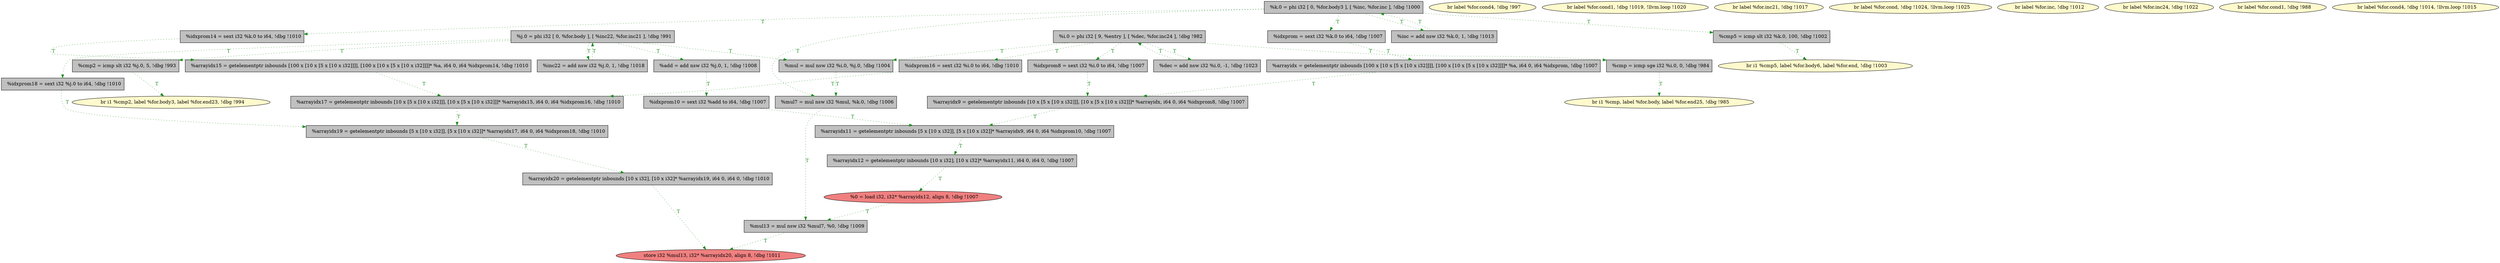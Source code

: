 
digraph G {


node394 [fillcolor=grey,label="  %idxprom18 = sext i32 %j.0 to i64, !dbg !1010",shape=rectangle,style=filled ]
node392 [fillcolor=lemonchiffon,label="  br label %for.cond4, !dbg !997",shape=ellipse,style=filled ]
node369 [fillcolor=lightcoral,label="  %0 = load i32, i32* %arrayidx12, align 8, !dbg !1007",shape=ellipse,style=filled ]
node375 [fillcolor=lemonchiffon,label="  br label %for.cond1, !dbg !1019, !llvm.loop !1020",shape=ellipse,style=filled ]
node371 [fillcolor=lemonchiffon,label="  br label %for.inc21, !dbg !1017",shape=ellipse,style=filled ]
node365 [fillcolor=lemonchiffon,label="  br label %for.cond, !dbg !1024, !llvm.loop !1025",shape=ellipse,style=filled ]
node363 [fillcolor=grey,label="  %cmp5 = icmp slt i32 %k.0, 100, !dbg !1002",shape=rectangle,style=filled ]
node368 [fillcolor=grey,label="  %i.0 = phi i32 [ 9, %entry ], [ %dec, %for.inc24 ], !dbg !982",shape=rectangle,style=filled ]
node358 [fillcolor=grey,label="  %inc22 = add nsw i32 %j.0, 1, !dbg !1018",shape=rectangle,style=filled ]
node393 [fillcolor=grey,label="  %arrayidx17 = getelementptr inbounds [10 x [5 x [10 x i32]]], [10 x [5 x [10 x i32]]]* %arrayidx15, i64 0, i64 %idxprom16, !dbg !1010",shape=rectangle,style=filled ]
node357 [fillcolor=lemonchiffon,label="  br label %for.inc, !dbg !1012",shape=ellipse,style=filled ]
node356 [fillcolor=grey,label="  %inc = add nsw i32 %k.0, 1, !dbg !1013",shape=rectangle,style=filled ]
node379 [fillcolor=grey,label="  %cmp2 = icmp slt i32 %j.0, 5, !dbg !993",shape=rectangle,style=filled ]
node395 [fillcolor=grey,label="  %arrayidx19 = getelementptr inbounds [5 x [10 x i32]], [5 x [10 x i32]]* %arrayidx17, i64 0, i64 %idxprom18, !dbg !1010",shape=rectangle,style=filled ]
node386 [fillcolor=grey,label="  %j.0 = phi i32 [ 0, %for.body ], [ %inc22, %for.inc21 ], !dbg !991",shape=rectangle,style=filled ]
node366 [fillcolor=lemonchiffon,label="  br label %for.inc24, !dbg !1022",shape=ellipse,style=filled ]
node360 [fillcolor=grey,label="  %arrayidx20 = getelementptr inbounds [10 x i32], [10 x i32]* %arrayidx19, i64 0, i64 0, !dbg !1010",shape=rectangle,style=filled ]
node367 [fillcolor=lemonchiffon,label="  br i1 %cmp2, label %for.body3, label %for.end23, !dbg !994",shape=ellipse,style=filled ]
node385 [fillcolor=grey,label="  %arrayidx12 = getelementptr inbounds [10 x i32], [10 x i32]* %arrayidx11, i64 0, i64 0, !dbg !1007",shape=rectangle,style=filled ]
node372 [fillcolor=grey,label="  %idxprom14 = sext i32 %k.0 to i64, !dbg !1010",shape=rectangle,style=filled ]
node377 [fillcolor=grey,label="  %mul = mul nsw i32 %i.0, %j.0, !dbg !1004",shape=rectangle,style=filled ]
node364 [fillcolor=grey,label="  %add = add nsw i32 %j.0, 1, !dbg !1008",shape=rectangle,style=filled ]
node378 [fillcolor=grey,label="  %idxprom = sext i32 %k.0 to i64, !dbg !1007",shape=rectangle,style=filled ]
node359 [fillcolor=lemonchiffon,label="  br i1 %cmp5, label %for.body6, label %for.end, !dbg !1003",shape=ellipse,style=filled ]
node373 [fillcolor=grey,label="  %k.0 = phi i32 [ 0, %for.body3 ], [ %inc, %for.inc ], !dbg !1000",shape=rectangle,style=filled ]
node376 [fillcolor=grey,label="  %dec = add nsw i32 %i.0, -1, !dbg !1023",shape=rectangle,style=filled ]
node362 [fillcolor=lightcoral,label="  store i32 %mul13, i32* %arrayidx20, align 8, !dbg !1011",shape=ellipse,style=filled ]
node382 [fillcolor=grey,label="  %idxprom8 = sext i32 %i.0 to i64, !dbg !1007",shape=rectangle,style=filled ]
node387 [fillcolor=grey,label="  %arrayidx11 = getelementptr inbounds [5 x [10 x i32]], [5 x [10 x i32]]* %arrayidx9, i64 0, i64 %idxprom10, !dbg !1007",shape=rectangle,style=filled ]
node374 [fillcolor=grey,label="  %mul7 = mul nsw i32 %mul, %k.0, !dbg !1006",shape=rectangle,style=filled ]
node390 [fillcolor=grey,label="  %arrayidx15 = getelementptr inbounds [100 x [10 x [5 x [10 x i32]]]], [100 x [10 x [5 x [10 x i32]]]]* %a, i64 0, i64 %idxprom14, !dbg !1010",shape=rectangle,style=filled ]
node380 [fillcolor=grey,label="  %arrayidx = getelementptr inbounds [100 x [10 x [5 x [10 x i32]]]], [100 x [10 x [5 x [10 x i32]]]]* %a, i64 0, i64 %idxprom, !dbg !1007",shape=rectangle,style=filled ]
node381 [fillcolor=grey,label="  %cmp = icmp sge i32 %i.0, 0, !dbg !984",shape=rectangle,style=filled ]
node370 [fillcolor=lemonchiffon,label="  br label %for.cond1, !dbg !988",shape=ellipse,style=filled ]
node383 [fillcolor=grey,label="  %arrayidx9 = getelementptr inbounds [10 x [5 x [10 x i32]]], [10 x [5 x [10 x i32]]]* %arrayidx, i64 0, i64 %idxprom8, !dbg !1007",shape=rectangle,style=filled ]
node384 [fillcolor=grey,label="  %idxprom10 = sext i32 %add to i64, !dbg !1007",shape=rectangle,style=filled ]
node388 [fillcolor=grey,label="  %mul13 = mul nsw i32 %mul7, %0, !dbg !1009",shape=rectangle,style=filled ]
node389 [fillcolor=lemonchiffon,label="  br i1 %cmp, label %for.body, label %for.end25, !dbg !985",shape=ellipse,style=filled ]
node361 [fillcolor=lemonchiffon,label="  br label %for.cond4, !dbg !1014, !llvm.loop !1015",shape=ellipse,style=filled ]
node391 [fillcolor=grey,label="  %idxprom16 = sext i32 %i.0 to i64, !dbg !1010",shape=rectangle,style=filled ]

node387->node385 [style=dotted,color=forestgreen,label="T",fontcolor=forestgreen ]
node384->node387 [style=dotted,color=forestgreen,label="T",fontcolor=forestgreen ]
node368->node382 [style=dotted,color=forestgreen,label="T",fontcolor=forestgreen ]
node368->node377 [style=dotted,color=forestgreen,label="T",fontcolor=forestgreen ]
node382->node383 [style=dotted,color=forestgreen,label="T",fontcolor=forestgreen ]
node373->node363 [style=dotted,color=forestgreen,label="T",fontcolor=forestgreen ]
node373->node378 [style=dotted,color=forestgreen,label="T",fontcolor=forestgreen ]
node393->node395 [style=dotted,color=forestgreen,label="T",fontcolor=forestgreen ]
node364->node384 [style=dotted,color=forestgreen,label="T",fontcolor=forestgreen ]
node394->node395 [style=dotted,color=forestgreen,label="T",fontcolor=forestgreen ]
node395->node360 [style=dotted,color=forestgreen,label="T",fontcolor=forestgreen ]
node386->node379 [style=dotted,color=forestgreen,label="T",fontcolor=forestgreen ]
node386->node358 [style=dotted,color=forestgreen,label="T",fontcolor=forestgreen ]
node368->node391 [style=dotted,color=forestgreen,label="T",fontcolor=forestgreen ]
node363->node359 [style=dotted,color=forestgreen,label="T",fontcolor=forestgreen ]
node360->node362 [style=dotted,color=forestgreen,label="T",fontcolor=forestgreen ]
node381->node389 [style=dotted,color=forestgreen,label="T",fontcolor=forestgreen ]
node385->node369 [style=dotted,color=forestgreen,label="T",fontcolor=forestgreen ]
node391->node393 [style=dotted,color=forestgreen,label="T",fontcolor=forestgreen ]
node368->node381 [style=dotted,color=forestgreen,label="T",fontcolor=forestgreen ]
node373->node356 [style=dotted,color=forestgreen,label="T",fontcolor=forestgreen ]
node373->node372 [style=dotted,color=forestgreen,label="T",fontcolor=forestgreen ]
node383->node387 [style=dotted,color=forestgreen,label="T",fontcolor=forestgreen ]
node372->node390 [style=dotted,color=forestgreen,label="T",fontcolor=forestgreen ]
node369->node388 [style=dotted,color=forestgreen,label="T",fontcolor=forestgreen ]
node356->node373 [style=dotted,color=forestgreen,label="T",fontcolor=forestgreen ]
node358->node386 [style=dotted,color=forestgreen,label="T",fontcolor=forestgreen ]
node386->node364 [style=dotted,color=forestgreen,label="T",fontcolor=forestgreen ]
node368->node376 [style=dotted,color=forestgreen,label="T",fontcolor=forestgreen ]
node374->node388 [style=dotted,color=forestgreen,label="T",fontcolor=forestgreen ]
node376->node368 [style=dotted,color=forestgreen,label="T",fontcolor=forestgreen ]
node388->node362 [style=dotted,color=forestgreen,label="T",fontcolor=forestgreen ]
node386->node394 [style=dotted,color=forestgreen,label="T",fontcolor=forestgreen ]
node390->node393 [style=dotted,color=forestgreen,label="T",fontcolor=forestgreen ]
node380->node383 [style=dotted,color=forestgreen,label="T",fontcolor=forestgreen ]
node377->node374 [style=dotted,color=forestgreen,label="T",fontcolor=forestgreen ]
node378->node380 [style=dotted,color=forestgreen,label="T",fontcolor=forestgreen ]
node373->node374 [style=dotted,color=forestgreen,label="T",fontcolor=forestgreen ]
node386->node377 [style=dotted,color=forestgreen,label="T",fontcolor=forestgreen ]
node379->node367 [style=dotted,color=forestgreen,label="T",fontcolor=forestgreen ]


}
